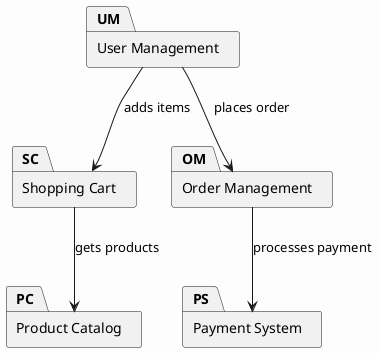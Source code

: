 @startuml
skinparam backgroundColor #FDFDFD
skinparam packageStyle rectangle
skinparam defaultFontName Arial

package "User Management" as UM
package "Product Catalog" as PC
package "Shopping Cart" as SC
package "Order Management" as OM
package "Payment System" as PS

UM --> SC : adds items
SC --> PC : gets products
UM --> OM : places order
OM --> PS : processes payment

@enduml
